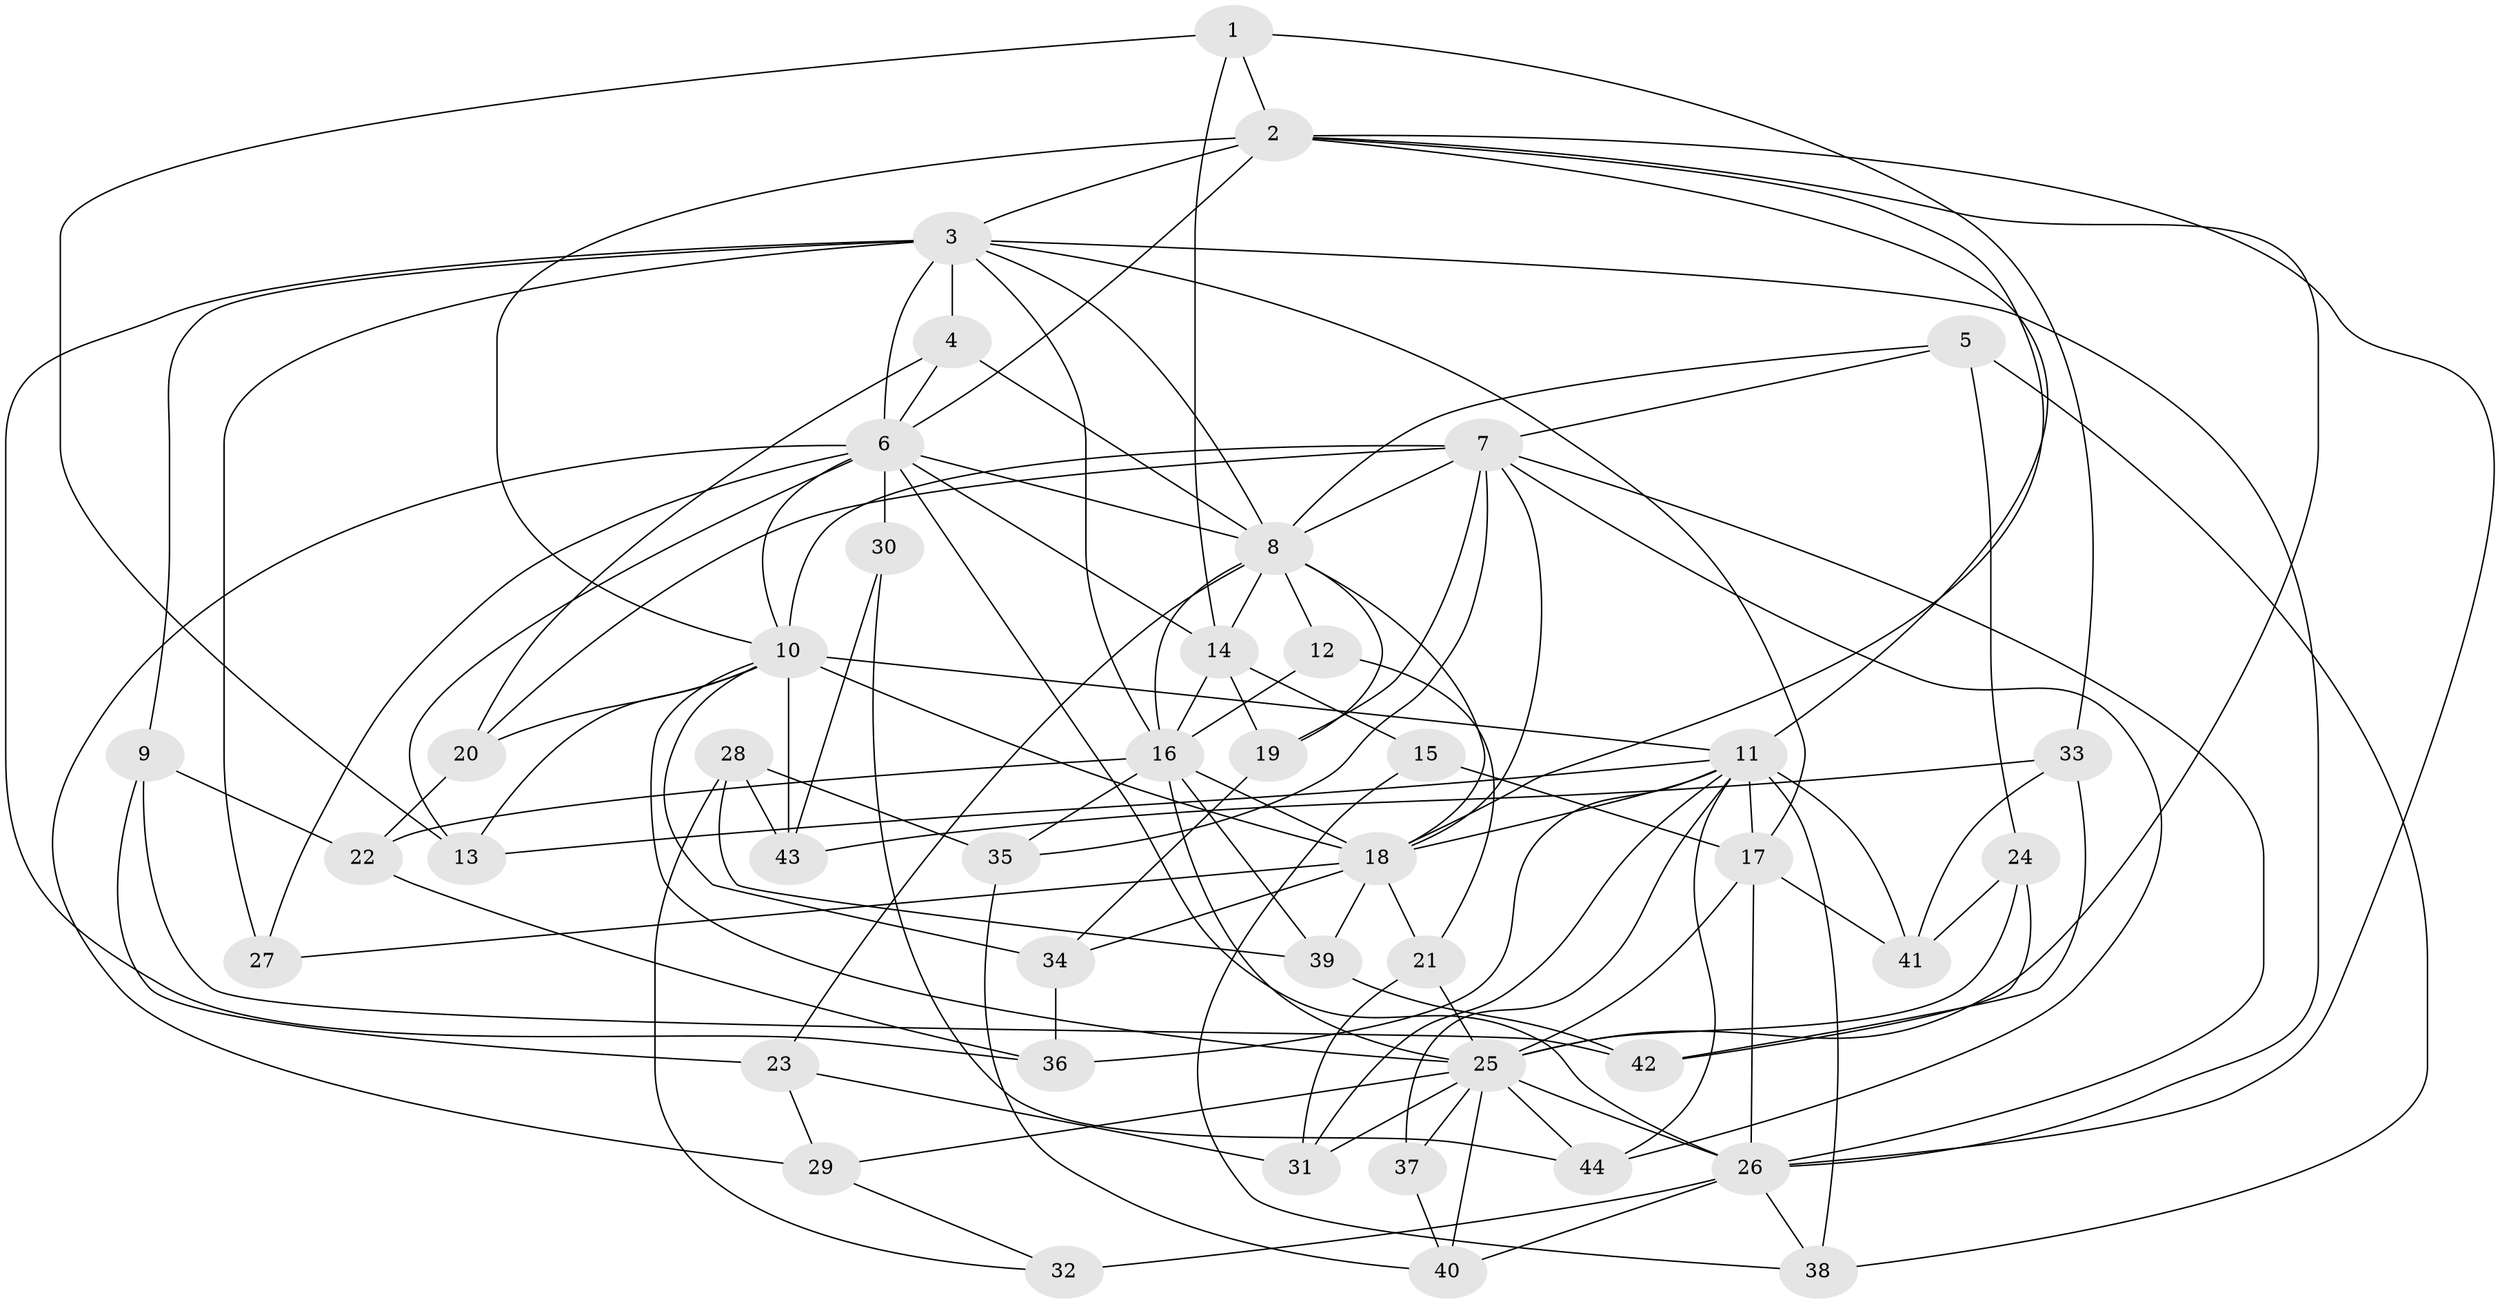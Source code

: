 // original degree distribution, {4: 1.0}
// Generated by graph-tools (version 1.1) at 2025/37/03/09/25 02:37:54]
// undirected, 44 vertices, 120 edges
graph export_dot {
graph [start="1"]
  node [color=gray90,style=filled];
  1;
  2;
  3;
  4;
  5;
  6;
  7;
  8;
  9;
  10;
  11;
  12;
  13;
  14;
  15;
  16;
  17;
  18;
  19;
  20;
  21;
  22;
  23;
  24;
  25;
  26;
  27;
  28;
  29;
  30;
  31;
  32;
  33;
  34;
  35;
  36;
  37;
  38;
  39;
  40;
  41;
  42;
  43;
  44;
  1 -- 2 [weight=1.0];
  1 -- 13 [weight=1.0];
  1 -- 14 [weight=1.0];
  1 -- 33 [weight=1.0];
  2 -- 3 [weight=2.0];
  2 -- 6 [weight=1.0];
  2 -- 10 [weight=2.0];
  2 -- 11 [weight=1.0];
  2 -- 18 [weight=1.0];
  2 -- 25 [weight=1.0];
  2 -- 26 [weight=1.0];
  3 -- 4 [weight=1.0];
  3 -- 6 [weight=1.0];
  3 -- 8 [weight=1.0];
  3 -- 9 [weight=1.0];
  3 -- 16 [weight=1.0];
  3 -- 17 [weight=1.0];
  3 -- 26 [weight=1.0];
  3 -- 27 [weight=2.0];
  3 -- 36 [weight=1.0];
  4 -- 6 [weight=1.0];
  4 -- 8 [weight=1.0];
  4 -- 20 [weight=1.0];
  5 -- 7 [weight=1.0];
  5 -- 8 [weight=1.0];
  5 -- 24 [weight=1.0];
  5 -- 38 [weight=1.0];
  6 -- 8 [weight=1.0];
  6 -- 10 [weight=1.0];
  6 -- 13 [weight=1.0];
  6 -- 14 [weight=1.0];
  6 -- 26 [weight=1.0];
  6 -- 27 [weight=1.0];
  6 -- 29 [weight=1.0];
  6 -- 30 [weight=2.0];
  7 -- 8 [weight=1.0];
  7 -- 10 [weight=2.0];
  7 -- 18 [weight=1.0];
  7 -- 19 [weight=1.0];
  7 -- 20 [weight=1.0];
  7 -- 26 [weight=1.0];
  7 -- 35 [weight=1.0];
  7 -- 44 [weight=1.0];
  8 -- 12 [weight=1.0];
  8 -- 14 [weight=1.0];
  8 -- 16 [weight=2.0];
  8 -- 18 [weight=1.0];
  8 -- 19 [weight=1.0];
  8 -- 23 [weight=1.0];
  9 -- 22 [weight=1.0];
  9 -- 23 [weight=1.0];
  9 -- 42 [weight=1.0];
  10 -- 11 [weight=1.0];
  10 -- 13 [weight=1.0];
  10 -- 18 [weight=1.0];
  10 -- 20 [weight=1.0];
  10 -- 25 [weight=1.0];
  10 -- 34 [weight=1.0];
  10 -- 43 [weight=1.0];
  11 -- 13 [weight=1.0];
  11 -- 17 [weight=1.0];
  11 -- 18 [weight=1.0];
  11 -- 31 [weight=1.0];
  11 -- 36 [weight=1.0];
  11 -- 37 [weight=2.0];
  11 -- 38 [weight=1.0];
  11 -- 41 [weight=1.0];
  11 -- 44 [weight=1.0];
  12 -- 16 [weight=2.0];
  12 -- 21 [weight=1.0];
  14 -- 15 [weight=2.0];
  14 -- 16 [weight=2.0];
  14 -- 19 [weight=1.0];
  15 -- 17 [weight=1.0];
  15 -- 38 [weight=1.0];
  16 -- 18 [weight=1.0];
  16 -- 22 [weight=1.0];
  16 -- 25 [weight=1.0];
  16 -- 35 [weight=1.0];
  16 -- 39 [weight=1.0];
  17 -- 25 [weight=1.0];
  17 -- 26 [weight=1.0];
  17 -- 41 [weight=1.0];
  18 -- 21 [weight=1.0];
  18 -- 27 [weight=1.0];
  18 -- 34 [weight=1.0];
  18 -- 39 [weight=1.0];
  19 -- 34 [weight=1.0];
  20 -- 22 [weight=1.0];
  21 -- 25 [weight=1.0];
  21 -- 31 [weight=1.0];
  22 -- 36 [weight=1.0];
  23 -- 29 [weight=1.0];
  23 -- 31 [weight=1.0];
  24 -- 25 [weight=1.0];
  24 -- 41 [weight=1.0];
  24 -- 42 [weight=1.0];
  25 -- 26 [weight=1.0];
  25 -- 29 [weight=1.0];
  25 -- 31 [weight=1.0];
  25 -- 37 [weight=1.0];
  25 -- 40 [weight=1.0];
  25 -- 44 [weight=1.0];
  26 -- 32 [weight=2.0];
  26 -- 38 [weight=1.0];
  26 -- 40 [weight=1.0];
  28 -- 32 [weight=1.0];
  28 -- 35 [weight=1.0];
  28 -- 39 [weight=1.0];
  28 -- 43 [weight=1.0];
  29 -- 32 [weight=1.0];
  30 -- 43 [weight=1.0];
  30 -- 44 [weight=1.0];
  33 -- 41 [weight=1.0];
  33 -- 42 [weight=1.0];
  33 -- 43 [weight=1.0];
  34 -- 36 [weight=1.0];
  35 -- 40 [weight=1.0];
  37 -- 40 [weight=1.0];
  39 -- 42 [weight=1.0];
}
